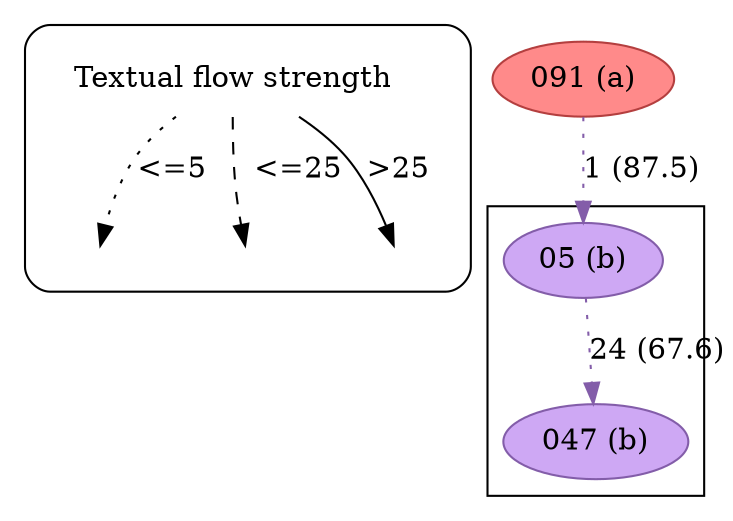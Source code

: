 strict digraph  {
	node [label="\N"];
	subgraph cluster_legend {
		graph [style=rounded];
		leg_s		 [label="Textual flow strength",
			shape=plaintext];
		leg_e1		 [fixedsize=True,
			height=0.2,
			label="",
			style=invis];
		leg_s -> leg_e1		 [label="<=5  ",
			style=dotted];
		leg_e2		 [fixedsize=True,
			height=0.2,
			label="",
			style=invis];
		leg_s -> leg_e2		 [label="  <=25",
			style=dashed];
		leg_e3		 [fixedsize=True,
			height=0.2,
			label="",
			style=invis];
		leg_s -> leg_e3		 [label=">25",
			style=solid];
	}
	subgraph cluster_reading {
		05		 [color="#835da9",
			fillcolor="#CEA8F4",
			label="05 (b)",
			style=filled];
		047		 [color="#835da9",
			fillcolor="#CEA8F4",
			label="047 (b)",
			style=filled];
		05 -> 047		 [color="#835da9",
			label="24 (67.6)",
			style=dotted];
	}
	091	 [color="#b43f3f",
		fillcolor="#FF8A8A",
		label="091 (a)",
		style=filled];
	091 -> 05	 [color="#835da9",
		label="1 (87.5)",
		style=dotted];
}
